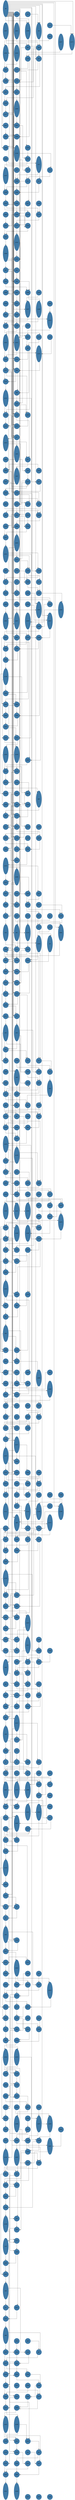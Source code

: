 //do not use DOT to generate pdf use NEATO or FDP
digraph{
layout="neato";
splines="ortho";
n9[shape="ellipse", style="filled", color="#004E8ABF", pos="0,449!", height="3", width="1"];
n9 -> n8;
n9 -> n481;
n9 -> n181;
n9 -> n110;
n9 -> n296;
n9 -> n255;
n9 -> n476;
n9 -> n118;
n9 -> n435;
n9 -> n535;
n9 -> n539;
n9 -> n61;
n9 -> n172;
n9 -> n69;
n9 -> n441;
n9 -> n320;
n9 -> n141;
n9 -> n164;
n9 -> n120;
n9 -> n362;
n9 -> n202;
n9 -> n488;
n9 -> n225;
n9 -> n247;
n9 -> n126;
n9 -> n189;
n9 -> n167;
n9 -> n223;
n9 -> n267;
n9 -> n547;
n9 -> n106;
n9 -> n403;
n553[shape="ellipse", style="filled", color="#004E8ABF", pos="2,448!", height="1", width="1"];
n553 -> n296;
n10[shape="ellipse", style="filled", color="#004E8ABF", pos="4,448!", height="1", width="1"];
n10 -> n8;
n297[shape="ellipse", style="filled", color="#004E8ABF", pos="0,445!", height="3", width="1"];
n297 -> n85;
n452[shape="ellipse", style="filled", color="#004E8ABF", pos="2,445!", height="3", width="1"];
n452 -> n84;
n296[shape="ellipse", style="filled", color="#004E8ABF", pos="4,445!", height="3", width="1"];
n296 -> n85;
n8[shape="ellipse", style="filled", color="#004E8ABF", pos="6,445!", height="3", width="1"];
n8 -> n84;
n173[shape="ellipse", style="filled", color="#004E8ABF", pos="8,446!", height="1", width="1"];
n173 -> n172;
n473[shape="ellipse", style="filled", color="#004E8ABF", pos="8,444!", height="1", width="1"];
n473 -> n202;
n237[shape="ellipse", style="filled", color="#004E8ABF", pos="10,443!", height="3", width="1"];
n237 -> n236;
n172[shape="ellipse", style="filled", color="#004E8ABF", pos="12,443!", height="3", width="1"];
n172 -> n236;
n202[shape="ellipse", style="filled", color="#004E8ABF", pos="0,441!", height="3", width="1"];
n202 -> n201;
n203[shape="ellipse", style="filled", color="#004E8ABF", pos="2,441!", height="3", width="1"];
n203 -> n201;
n85[shape="ellipse", style="filled", color="#004E8ABF", pos="4,442!", height="1", width="1"];
n85 -> n83;
n85 -> n282;
n84[shape="ellipse", style="filled", color="#004E8ABF", pos="6,442!", height="1", width="1"];
n84 -> n350;
n84 -> n83;
n84 -> n282;
n236[shape="ellipse", style="filled", color="#004E8ABF", pos="4,440!", height="1", width="1"];
n236 -> n200;
n236 -> n272;
n83[shape="ellipse", style="filled", color="#004E8ABF", pos="6,440!", height="1", width="1"];
n83 -> n351;
n83 -> n272;
n201[shape="ellipse", style="filled", color="#004E8ABF", pos="0,438!", height="1", width="1"];
n201 -> n199;
n201 -> n351;
n272[shape="ellipse", style="filled", color="#004E8ABF", pos="2,438!", height="1", width="1"];
n272 -> n199;
n272 -> n377;
n272 -> n339;
n199[shape="ellipse", style="filled", color="#004E8ABF", pos="0,436!", height="1", width="1"];
n199 -> n198;
n199 -> n517;
n282[shape="ellipse", style="filled", color="#004E8ABF", pos="2,436!", height="1", width="1"];
n282 -> n517;
n351[shape="ellipse", style="filled", color="#004E8ABF", pos="0,434!", height="1", width="1"];
n351 -> n350;
n517[shape="ellipse", style="filled", color="#004E8ABF", pos="2,434!", height="1", width="1"];
n517 -> n408;
n350[shape="ellipse", style="filled", color="#004E8ABF", pos="0,432!", height="1", width="1"];
n350 -> n451;
n350 -> n200;
n350 -> n377;
n408[shape="ellipse", style="filled", color="#004E8ABF", pos="2,431!", height="3", width="1"];
n408 -> n316;
n408 -> n437;
n377[shape="ellipse", style="filled", color="#004E8ABF", pos="0,430!", height="1", width="1"];
n377 -> n437;
n451[shape="ellipse", style="filled", color="#004E8ABF", pos="0,428!", height="1", width="1"];
n451 -> n450;
n437[shape="ellipse", style="filled", color="#004E8ABF", pos="2,428!", height="1", width="1"];
n437 -> n450;
n437 -> n293;
n450[shape="ellipse", style="filled", color="#004E8ABF", pos="0,426!", height="1", width="1"];
n450 -> n239;
n200[shape="ellipse", style="filled", color="#004E8ABF", pos="2,426!", height="1", width="1"];
n200 -> n198;
n198[shape="ellipse", style="filled", color="#004E8ABF", pos="0,424!", height="1", width="1"];
n198 -> n12;
n239[shape="ellipse", style="filled", color="#004E8ABF", pos="2,423!", height="3", width="1"];
n239 -> n74;
n239 -> n73;
n339[shape="ellipse", style="filled", color="#004E8ABF", pos="4,424!", height="1", width="1"];
n339 -> n293;
n240[shape="ellipse", style="filled", color="#004E8ABF", pos="0,422!", height="1", width="1"];
n240 -> n74;
n293[shape="ellipse", style="filled", color="#004E8ABF", pos="4,422!", height="1", width="1"];
n293 -> n187;
n12[shape="ellipse", style="filled", color="#004E8ABF", pos="6,421!", height="3", width="1"];
n12 -> n386;
n12 -> n11;
n187[shape="ellipse", style="filled", color="#004E8ABF", pos="0,419!", height="3", width="1"];
n187 -> n186;
n387[shape="ellipse", style="filled", color="#004E8ABF", pos="2,420!", height="1", width="1"];
n387 -> n386;
n74[shape="ellipse", style="filled", color="#004E8ABF", pos="4,420!", height="1", width="1"];
n74 -> n72;
n73[shape="ellipse", style="filled", color="#004E8ABF", pos="8,420!", height="1", width="1"];
n73 -> n72;
n386[shape="ellipse", style="filled", color="#004E8ABF", pos="2,418!", height="1", width="1"];
n386 -> n409;
n72[shape="ellipse", style="filled", color="#004E8ABF", pos="4,418!", height="1", width="1"];
n72 -> n186;
n72 -> n317;
n72 -> n283;
n11[shape="ellipse", style="filled", color="#004E8ABF", pos="6,418!", height="1", width="1"];
n11 -> n409;
n186[shape="ellipse", style="filled", color="#004E8ABF", pos="0,416!", height="1", width="1"];
n186 -> n335;
n409[shape="ellipse", style="filled", color="#004E8ABF", pos="2,416!", height="1", width="1"];
n409 -> n496;
n409 -> n335;
n409 -> n316;
n335[shape="ellipse", style="filled", color="#004E8ABF", pos="0,414!", height="1", width="1"];
n335 -> n178;
n335 -> n179;
n316[shape="ellipse", style="filled", color="#004E8ABF", pos="2,414!", height="1", width="1"];
n316 -> n185;
n317[shape="ellipse", style="filled", color="#004E8ABF", pos="4,414!", height="1", width="1"];
n317 -> n185;
n336[shape="ellipse", style="filled", color="#004E8ABF", pos="6,414!", height="1", width="1"];
n336 -> n179;
n493[shape="ellipse", style="filled", color="#004E8ABF", pos="0,412!", height="1", width="1"];
n493 -> n242;
n185[shape="ellipse", style="filled", color="#004E8ABF", pos="2,412!", height="1", width="1"];
n185 -> n242;
n185 -> n184;
n178[shape="ellipse", style="filled", color="#004E8ABF", pos="4,412!", height="1", width="1"];
n178 -> n177;
n179[shape="ellipse", style="filled", color="#004E8ABF", pos="6,412!", height="1", width="1"];
n179 -> n177;
n242[shape="ellipse", style="filled", color="#004E8ABF", pos="0,410!", height="1", width="1"];
n242 -> n241;
n177[shape="ellipse", style="filled", color="#004E8ABF", pos="2,410!", height="1", width="1"];
n177 -> n224;
n184[shape="ellipse", style="filled", color="#004E8ABF", pos="4,410!", height="1", width="1"];
n184 -> n241;
n241[shape="ellipse", style="filled", color="#004E8ABF", pos="0,408!", height="1", width="1"];
n241 -> n366;
n224[shape="ellipse", style="filled", color="#004E8ABF", pos="2,407!", height="3", width="1"];
n224 -> n222;
n224 -> n497;
n224 -> n283;
n366[shape="ellipse", style="filled", color="#004E8ABF", pos="0,405!", height="3", width="1"];
n366 -> n496;
n366 -> n41;
n366 -> n89;
n283[shape="ellipse", style="filled", color="#004E8ABF", pos="2,404!", height="1", width="1"];
n283 -> n41;
n41[shape="ellipse", style="filled", color="#004E8ABF", pos="0,402!", height="1", width="1"];
n41 -> n343;
n41 -> n40;
n42[shape="ellipse", style="filled", color="#004E8ABF", pos="2,402!", height="1", width="1"];
n42 -> n40;
n343[shape="ellipse", style="filled", color="#004E8ABF", pos="0,400!", height="1", width="1"];
n343 -> n398;
n40[shape="ellipse", style="filled", color="#004E8ABF", pos="2,400!", height="1", width="1"];
n40 -> n398;
n496[shape="ellipse", style="filled", color="#004E8ABF", pos="0,398!", height="1", width="1"];
n496 -> n471;
n497[shape="ellipse", style="filled", color="#004E8ABF", pos="2,398!", height="1", width="1"];
n497 -> n471;
n398[shape="ellipse", style="filled", color="#004E8ABF", pos="4,398!", height="1", width="1"];
n398 -> n168;
n558[shape="ellipse", style="filled", color="#004E8ABF", pos="6,398!", height="1", width="1"];
n558 -> n167;
n550[shape="ellipse", style="filled", color="#004E8ABF", pos="0,396!", height="1", width="1"];
n550 -> n301;
n471[shape="ellipse", style="filled", color="#004E8ABF", pos="2,396!", height="1", width="1"];
n471 -> n301;
n471 -> n300;
n167[shape="ellipse", style="filled", color="#004E8ABF", pos="4,395!", height="3", width="1"];
n167 -> n166;
n168[shape="ellipse", style="filled", color="#004E8ABF", pos="6,395!", height="3", width="1"];
n168 -> n166;
n465[shape="ellipse", style="filled", color="#004E8ABF", pos="8,396!", height="1", width="1"];
n465 -> n223;
n301[shape="ellipse", style="filled", color="#004E8ABF", pos="0,394!", height="1", width="1"];
n301 -> n299;
n300[shape="ellipse", style="filled", color="#004E8ABF", pos="2,394!", height="1", width="1"];
n300 -> n299;
n223[shape="ellipse", style="filled", color="#004E8ABF", pos="8,393!", height="3", width="1"];
n223 -> n222;
n166[shape="ellipse", style="filled", color="#004E8ABF", pos="0,392!", height="1", width="1"];
n166 -> n245;
n166 -> n234;
n299[shape="ellipse", style="filled", color="#004E8ABF", pos="2,392!", height="1", width="1"];
n299 -> n532;
n256[shape="ellipse", style="filled", color="#004E8ABF", pos="4,392!", height="1", width="1"];
n256 -> n255;
n532[shape="ellipse", style="filled", color="#004E8ABF", pos="0,389!", height="3", width="1"];
n532 -> n244;
n255[shape="ellipse", style="filled", color="#004E8ABF", pos="2,389!", height="3", width="1"];
n255 -> n244;
n222[shape="ellipse", style="filled", color="#004E8ABF", pos="4,390!", height="1", width="1"];
n222 -> n90;
n222 -> n345;
n234[shape="ellipse", style="filled", color="#004E8ABF", pos="6,390!", height="1", width="1"];
n234 -> n90;
n226[shape="ellipse", style="filled", color="#004E8ABF", pos="8,390!", height="1", width="1"];
n226 -> n225;
n90[shape="ellipse", style="filled", color="#004E8ABF", pos="4,388!", height="1", width="1"];
n90 -> n104;
n90 -> n245;
n90 -> n88;
n225[shape="ellipse", style="filled", color="#004E8ABF", pos="6,387!", height="3", width="1"];
n225 -> n89;
n244[shape="ellipse", style="filled", color="#004E8ABF", pos="0,386!", height="1", width="1"];
n244 -> n137;
n245[shape="ellipse", style="filled", color="#004E8ABF", pos="2,386!", height="1", width="1"];
n245 -> n137;
n137[shape="ellipse", style="filled", color="#004E8ABF", pos="0,384!", height="1", width="1"];
n137 -> n105;
n137 -> n216;
n137 -> n480;
n137 -> n77;
n89[shape="ellipse", style="filled", color="#004E8ABF", pos="2,384!", height="1", width="1"];
n89 -> n216;
n89 -> n88;
n216[shape="ellipse", style="filled", color="#004E8ABF", pos="0,382!", height="1", width="1"];
n216 -> n215;
n215[shape="ellipse", style="filled", color="#004E8ABF", pos="0,379!", height="3", width="1"];
n215 -> n104;
n215 -> n332;
n215 -> n527;
n88[shape="ellipse", style="filled", color="#004E8ABF", pos="2,380!", height="1", width="1"];
n88 -> n345;
n345[shape="ellipse", style="filled", color="#004E8ABF", pos="2,378!", height="1", width="1"];
n345 -> n105;
n345 -> n480;
n104[shape="ellipse", style="filled", color="#004E8ABF", pos="0,376!", height="1", width="1"];
n104 -> n103;
n104 -> n479;
n105[shape="ellipse", style="filled", color="#004E8ABF", pos="2,376!", height="1", width="1"];
n105 -> n27;
n105 -> n103;
n480[shape="ellipse", style="filled", color="#004E8ABF", pos="4,376!", height="1", width="1"];
n480 -> n479;
n103[shape="ellipse", style="filled", color="#004E8ABF", pos="0,374!", height="1", width="1"];
n103 -> n77;
n479[shape="ellipse", style="filled", color="#004E8ABF", pos="2,374!", height="1", width="1"];
n479 -> n410;
n410[shape="ellipse", style="filled", color="#004E8ABF", pos="0,371!", height="3", width="1"];
n410 -> n27;
n410 -> n432;
n77[shape="ellipse", style="filled", color="#004E8ABF", pos="2,372!", height="1", width="1"];
n77 -> n29;
n29[shape="ellipse", style="filled", color="#004E8ABF", pos="2,369!", height="3", width="1"];
n29 -> n484;
n29 -> n28;
n485[shape="ellipse", style="filled", color="#004E8ABF", pos="0,368!", height="1", width="1"];
n485 -> n484;
n27[shape="ellipse", style="filled", color="#004E8ABF", pos="4,368!", height="1", width="1"];
n27 -> n26;
n484[shape="ellipse", style="filled", color="#004E8ABF", pos="0,366!", height="1", width="1"];
n484 -> n514;
n26[shape="ellipse", style="filled", color="#004E8ABF", pos="2,365!", height="3", width="1"];
n26 -> n534;
n28[shape="ellipse", style="filled", color="#004E8ABF", pos="4,366!", height="1", width="1"];
n28 -> n514;
n333[shape="ellipse", style="filled", color="#004E8ABF", pos="6,366!", height="1", width="1"];
n333 -> n332;
n332[shape="ellipse", style="filled", color="#004E8ABF", pos="0,364!", height="1", width="1"];
n332 -> n250;
n514[shape="ellipse", style="filled", color="#004E8ABF", pos="4,364!", height="1", width="1"];
n514 -> n433;
n514 -> n534;
n514 -> n513;
n527[shape="ellipse", style="filled", color="#004E8ABF", pos="6,364!", height="1", width="1"];
n527 -> n250;
n534[shape="ellipse", style="filled", color="#004E8ABF", pos="0,362!", height="1", width="1"];
n534 -> n50;
n250[shape="ellipse", style="filled", color="#004E8ABF", pos="2,362!", height="1", width="1"];
n250 -> n432;
n250 -> n50;
n250 -> n249;
n361[shape="ellipse", style="filled", color="#004E8ABF", pos="0,360!", height="1", width="1"];
n361 -> n360;
n433[shape="ellipse", style="filled", color="#004E8ABF", pos="2,360!", height="1", width="1"];
n433 -> n431;
n432[shape="ellipse", style="filled", color="#004E8ABF", pos="4,360!", height="1", width="1"];
n432 -> n431;
n50[shape="ellipse", style="filled", color="#004E8ABF", pos="6,360!", height="1", width="1"];
n50 -> n49;
n50 -> n360;
n49[shape="ellipse", style="filled", color="#004E8ABF", pos="0,358!", height="1", width="1"];
n49 -> n368;
n431[shape="ellipse", style="filled", color="#004E8ABF", pos="2,358!", height="1", width="1"];
n431 -> n258;
n431 -> n259;
n559[shape="ellipse", style="filled", color="#004E8ABF", pos="4,358!", height="1", width="1"];
n559 -> n259;
n360[shape="ellipse", style="filled", color="#004E8ABF", pos="6,358!", height="1", width="1"];
n360 -> n368;
n258[shape="ellipse", style="filled", color="#004E8ABF", pos="0,356!", height="1", width="1"];
n258 -> n257;
n368[shape="ellipse", style="filled", color="#004E8ABF", pos="2,356!", height="1", width="1"];
n368 -> n405;
n259[shape="ellipse", style="filled", color="#004E8ABF", pos="4,356!", height="1", width="1"];
n259 -> n257;
n257[shape="ellipse", style="filled", color="#004E8ABF", pos="0,354!", height="1", width="1"];
n257 -> n251;
n405[shape="ellipse", style="filled", color="#004E8ABF", pos="2,353!", height="3", width="1"];
n405 -> n367;
n405 -> n513;
n405 -> n307;
n251[shape="ellipse", style="filled", color="#004E8ABF", pos="0,351!", height="3", width="1"];
n251 -> n399;
n251 -> n249;
n251 -> n308;
n513[shape="ellipse", style="filled", color="#004E8ABF", pos="2,350!", height="1", width="1"];
n513 -> n399;
n367[shape="ellipse", style="filled", color="#004E8ABF", pos="0,348!", height="1", width="1"];
n367 -> n14;
n400[shape="ellipse", style="filled", color="#004E8ABF", pos="2,348!", height="1", width="1"];
n400 -> n206;
n399[shape="ellipse", style="filled", color="#004E8ABF", pos="4,348!", height="1", width="1"];
n399 -> n206;
n399 -> n205;
n249[shape="ellipse", style="filled", color="#004E8ABF", pos="6,348!", height="1", width="1"];
n249 -> n14;
n14[shape="ellipse", style="filled", color="#004E8ABF", pos="0,346!", height="1", width="1"];
n14 -> n13;
n14 -> n210;
n15[shape="ellipse", style="filled", color="#004E8ABF", pos="2,346!", height="1", width="1"];
n15 -> n13;
n206[shape="ellipse", style="filled", color="#004E8ABF", pos="4,346!", height="1", width="1"];
n206 -> n204;
n205[shape="ellipse", style="filled", color="#004E8ABF", pos="6,346!", height="1", width="1"];
n205 -> n204;
n210[shape="ellipse", style="filled", color="#004E8ABF", pos="0,344!", height="1", width="1"];
n210 -> n209;
n13[shape="ellipse", style="filled", color="#004E8ABF", pos="2,344!", height="1", width="1"];
n13 -> n209;
n346[shape="ellipse", style="filled", color="#004E8ABF", pos="4,344!", height="1", width="1"];
n346 -> n181;
n204[shape="ellipse", style="filled", color="#004E8ABF", pos="6,344!", height="1", width="1"];
n204 -> n182;
n363[shape="ellipse", style="filled", color="#004E8ABF", pos="0,342!", height="1", width="1"];
n363 -> n362;
n248[shape="ellipse", style="filled", color="#004E8ABF", pos="2,342!", height="1", width="1"];
n248 -> n247;
n556[shape="ellipse", style="filled", color="#004E8ABF", pos="4,342!", height="1", width="1"];
n556 -> n547;
n181[shape="ellipse", style="filled", color="#004E8ABF", pos="6,341!", height="3", width="1"];
n181 -> n180;
n209[shape="ellipse", style="filled", color="#004E8ABF", pos="8,342!", height="1", width="1"];
n209 -> n426;
n182[shape="ellipse", style="filled", color="#004E8ABF", pos="10,341!", height="3", width="1"];
n182 -> n180;
n362[shape="ellipse", style="filled", color="#004E8ABF", pos="0,339!", height="3", width="1"];
n362 -> n270;
n247[shape="ellipse", style="filled", color="#004E8ABF", pos="2,339!", height="3", width="1"];
n247 -> n307;
n426[shape="ellipse", style="filled", color="#004E8ABF", pos="4,339!", height="3", width="1"];
n426 -> n270;
n547[shape="ellipse", style="filled", color="#004E8ABF", pos="8,339!", height="3", width="1"];
n547 -> n308;
n180[shape="ellipse", style="filled", color="#004E8ABF", pos="6,338!", height="1", width="1"];
n180 -> n525;
n180 -> n271;
n271[shape="ellipse", style="filled", color="#004E8ABF", pos="0,336!", height="1", width="1"];
n271 -> n495;
n271 -> n269;
n271 -> n365;
n307[shape="ellipse", style="filled", color="#004E8ABF", pos="2,336!", height="1", width="1"];
n307 -> n306;
n307 -> n381;
n270[shape="ellipse", style="filled", color="#004E8ABF", pos="4,336!", height="1", width="1"];
n270 -> n269;
n270 -> n365;
n270 -> n382;
n308[shape="ellipse", style="filled", color="#004E8ABF", pos="6,336!", height="1", width="1"];
n308 -> n495;
n308 -> n503;
n308 -> n306;
n269[shape="ellipse", style="filled", color="#004E8ABF", pos="0,334!", height="1", width="1"];
n269 -> n334;
n306[shape="ellipse", style="filled", color="#004E8ABF", pos="2,334!", height="1", width="1"];
n306 -> n274;
n306 -> n334;
n334[shape="ellipse", style="filled", color="#004E8ABF", pos="0,332!", height="1", width="1"];
n334 -> n159;
n159[shape="ellipse", style="filled", color="#004E8ABF", pos="0,329!", height="3", width="1"];
n159 -> n364;
n159 -> n158;
n159 -> n401;
n159 -> n382;
n382[shape="ellipse", style="filled", color="#004E8ABF", pos="0,326!", height="1", width="1"];
n382 -> n381;
n365[shape="ellipse", style="filled", color="#004E8ABF", pos="0,324!", height="1", width="1"];
n365 -> n364;
n365 -> n235;
n381[shape="ellipse", style="filled", color="#004E8ABF", pos="2,324!", height="1", width="1"];
n381 -> n235;
n381 -> n503;
n364[shape="ellipse", style="filled", color="#004E8ABF", pos="0,322!", height="1", width="1"];
n364 -> n502;
n503[shape="ellipse", style="filled", color="#004E8ABF", pos="2,322!", height="1", width="1"];
n503 -> n502;
n502[shape="ellipse", style="filled", color="#004E8ABF", pos="0,320!", height="1", width="1"];
n502 -> n525;
n235[shape="ellipse", style="filled", color="#004E8ABF", pos="0,318!", height="1", width="1"];
n235 -> n218;
n525[shape="ellipse", style="filled", color="#004E8ABF", pos="2,318!", height="1", width="1"];
n525 -> n295;
n295[shape="ellipse", style="filled", color="#004E8ABF", pos="0,315!", height="3", width="1"];
n295 -> n275;
n295 -> n356;
n295 -> n294;
n218[shape="ellipse", style="filled", color="#004E8ABF", pos="2,315!", height="3", width="1"];
n218 -> n274;
n218 -> n217;
n495[shape="ellipse", style="filled", color="#004E8ABF", pos="4,314!", height="1", width="1"];
n495 -> n275;
n275[shape="ellipse", style="filled", color="#004E8ABF", pos="0,312!", height="1", width="1"];
n275 -> n273;
n274[shape="ellipse", style="filled", color="#004E8ABF", pos="2,312!", height="1", width="1"];
n274 -> n273;
n273[shape="ellipse", style="filled", color="#004E8ABF", pos="0,310!", height="1", width="1"];
n273 -> n95;
n478[shape="ellipse", style="filled", color="#004E8ABF", pos="2,310!", height="1", width="1"];
n478 -> n401;
n158[shape="ellipse", style="filled", color="#004E8ABF", pos="0,308!", height="1", width="1"];
n158 -> n96;
n357[shape="ellipse", style="filled", color="#004E8ABF", pos="2,308!", height="1", width="1"];
n357 -> n356;
n401[shape="ellipse", style="filled", color="#004E8ABF", pos="4,308!", height="1", width="1"];
n401 -> n96;
n95[shape="ellipse", style="filled", color="#004E8ABF", pos="6,307!", height="3", width="1"];
n95 -> n94;
n356[shape="ellipse", style="filled", color="#004E8ABF", pos="0,306!", height="1", width="1"];
n356 -> n219;
n96[shape="ellipse", style="filled", color="#004E8ABF", pos="2,306!", height="1", width="1"];
n96 -> n231;
n96 -> n94;
n96 -> n518;
n294[shape="ellipse", style="filled", color="#004E8ABF", pos="4,306!", height="1", width="1"];
n294 -> n219;
n94[shape="ellipse", style="filled", color="#004E8ABF", pos="0,304!", height="1", width="1"];
n94 -> n427;
n219[shape="ellipse", style="filled", color="#004E8ABF", pos="2,304!", height="1", width="1"];
n219 -> n217;
n219 -> n427;
n219 -> n406;
n217[shape="ellipse", style="filled", color="#004E8ABF", pos="0,302!", height="1", width="1"];
n217 -> n149;
n427[shape="ellipse", style="filled", color="#004E8ABF", pos="2,302!", height="1", width="1"];
n427 -> n262;
n427 -> n261;
n518[shape="ellipse", style="filled", color="#004E8ABF", pos="4,302!", height="1", width="1"];
n518 -> n149;
n428[shape="ellipse", style="filled", color="#004E8ABF", pos="6,302!", height="1", width="1"];
n428 -> n262;
n262[shape="ellipse", style="filled", color="#004E8ABF", pos="0,300!", height="1", width="1"];
n262 -> n260;
n149[shape="ellipse", style="filled", color="#004E8ABF", pos="2,300!", height="1", width="1"];
n149 -> n148;
n149 -> n456;
n150[shape="ellipse", style="filled", color="#004E8ABF", pos="4,300!", height="1", width="1"];
n150 -> n148;
n261[shape="ellipse", style="filled", color="#004E8ABF", pos="6,300!", height="1", width="1"];
n261 -> n260;
n456[shape="ellipse", style="filled", color="#004E8ABF", pos="0,298!", height="1", width="1"];
n456 -> n455;
n148[shape="ellipse", style="filled", color="#004E8ABF", pos="2,298!", height="1", width="1"];
n148 -> n455;
n260[shape="ellipse", style="filled", color="#004E8ABF", pos="4,298!", height="1", width="1"];
n260 -> n232;
n232[shape="ellipse", style="filled", color="#004E8ABF", pos="0,295!", height="3", width="1"];
n232 -> n231;
n232 -> n192;
n232 -> n407;
n455[shape="ellipse", style="filled", color="#004E8ABF", pos="2,296!", height="1", width="1"];
n455 -> n338;
n338[shape="ellipse", style="filled", color="#004E8ABF", pos="2,293!", height="3", width="1"];
n338 -> n449;
n338 -> n337;
n338 -> n406;
n231[shape="ellipse", style="filled", color="#004E8ABF", pos="0,292!", height="1", width="1"];
n231 -> n337;
n337[shape="ellipse", style="filled", color="#004E8ABF", pos="0,290!", height="1", width="1"];
n337 -> n466;
n337 -> n467;
n524[shape="ellipse", style="filled", color="#004E8ABF", pos="2,290!", height="1", width="1"];
n524 -> n467;
n406[shape="ellipse", style="filled", color="#004E8ABF", pos="4,290!", height="1", width="1"];
n406 -> n280;
n407[shape="ellipse", style="filled", color="#004E8ABF", pos="6,290!", height="1", width="1"];
n407 -> n280;
n466[shape="ellipse", style="filled", color="#004E8ABF", pos="0,288!", height="1", width="1"];
n466 -> n25;
n467[shape="ellipse", style="filled", color="#004E8ABF", pos="2,288!", height="1", width="1"];
n467 -> n25;
n280[shape="ellipse", style="filled", color="#004E8ABF", pos="4,288!", height="1", width="1"];
n280 -> n207;
n280 -> n208;
n281[shape="ellipse", style="filled", color="#004E8ABF", pos="6,288!", height="1", width="1"];
n281 -> n208;
n25[shape="ellipse", style="filled", color="#004E8ABF", pos="0,286!", height="1", width="1"];
n25 -> n24;
n482[shape="ellipse", style="filled", color="#004E8ABF", pos="2,286!", height="1", width="1"];
n482 -> n481;
n119[shape="ellipse", style="filled", color="#004E8ABF", pos="4,286!", height="1", width="1"];
n119 -> n118;
n207[shape="ellipse", style="filled", color="#004E8ABF", pos="6,286!", height="1", width="1"];
n207 -> n7;
n62[shape="ellipse", style="filled", color="#004E8ABF", pos="8,286!", height="1", width="1"];
n62 -> n61;
n208[shape="ellipse", style="filled", color="#004E8ABF", pos="10,286!", height="1", width="1"];
n208 -> n7;
n24[shape="ellipse", style="filled", color="#004E8ABF", pos="0,283!", height="3", width="1"];
n24 -> n151;
n61[shape="ellipse", style="filled", color="#004E8ABF", pos="2,283!", height="3", width="1"];
n61 -> n151;
n118[shape="ellipse", style="filled", color="#004E8ABF", pos="4,283!", height="3", width="1"];
n118 -> n192;
n7[shape="ellipse", style="filled", color="#004E8ABF", pos="6,284!", height="1", width="1"];
n7 -> n6;
n512[shape="ellipse", style="filled", color="#004E8ABF", pos="8,284!", height="1", width="1"];
n512 -> n320;
n481[shape="ellipse", style="filled", color="#004E8ABF", pos="10,283!", height="3", width="1"];
n481 -> n449;
n320[shape="ellipse", style="filled", color="#004E8ABF", pos="6,281!", height="3", width="1"];
n320 -> n319;
n6[shape="ellipse", style="filled", color="#004E8ABF", pos="8,281!", height="3", width="1"];
n6 -> n319;
n449[shape="ellipse", style="filled", color="#004E8ABF", pos="0,280!", height="1", width="1"];
n449 -> n212;
n449 -> n22;
n449 -> n193;
n151[shape="ellipse", style="filled", color="#004E8ABF", pos="2,280!", height="1", width="1"];
n151 -> n531;
n151 -> n447;
n151 -> n193;
n192[shape="ellipse", style="filled", color="#004E8ABF", pos="4,280!", height="1", width="1"];
n192 -> n191;
n192 -> n447;
n192 -> n22;
n447[shape="ellipse", style="filled", color="#004E8ABF", pos="0,278!", height="1", width="1"];
n447 -> n510;
n447 -> n71;
n193[shape="ellipse", style="filled", color="#004E8ABF", pos="2,278!", height="1", width="1"];
n193 -> n510;
n193 -> n191;
n319[shape="ellipse", style="filled", color="#004E8ABF", pos="4,278!", height="1", width="1"];
n319 -> n212;
n319 -> n531;
n510[shape="ellipse", style="filled", color="#004E8ABF", pos="0,276!", height="1", width="1"];
n510 -> n213;
n531[shape="ellipse", style="filled", color="#004E8ABF", pos="2,276!", height="1", width="1"];
n531 -> n213;
n213[shape="ellipse", style="filled", color="#004E8ABF", pos="0,274!", height="1", width="1"];
n213 -> n211;
n213 -> n277;
n191[shape="ellipse", style="filled", color="#004E8ABF", pos="2,274!", height="1", width="1"];
n191 -> n277;
n277[shape="ellipse", style="filled", color="#004E8ABF", pos="0,272!", height="1", width="1"];
n277 -> n276;
n277 -> n39;
n212[shape="ellipse", style="filled", color="#004E8ABF", pos="2,272!", height="1", width="1"];
n212 -> n276;
n212 -> n211;
n212 -> n23;
n276[shape="ellipse", style="filled", color="#004E8ABF", pos="0,270!", height="1", width="1"];
n276 -> n71;
n211[shape="ellipse", style="filled", color="#004E8ABF", pos="0,268!", height="1", width="1"];
n211 -> n52;
n71[shape="ellipse", style="filled", color="#004E8ABF", pos="2,268!", height="1", width="1"];
n71 -> n53;
n52[shape="ellipse", style="filled", color="#004E8ABF", pos="0,265!", height="3", width="1"];
n52 -> n284;
n52 -> n285;
n52 -> n51;
n53[shape="ellipse", style="filled", color="#004E8ABF", pos="2,265!", height="3", width="1"];
n53 -> n303;
n53 -> n51;
n53 -> n304;
n51[shape="ellipse", style="filled", color="#004E8ABF", pos="0,262!", height="1", width="1"];
n51 -> n39;
n51 -> n23;
n39[shape="ellipse", style="filled", color="#004E8ABF", pos="0,260!", height="1", width="1"];
n39 -> n38;
n546[shape="ellipse", style="filled", color="#004E8ABF", pos="2,260!", height="1", width="1"];
n546 -> n304;
n23[shape="ellipse", style="filled", color="#004E8ABF", pos="4,260!", height="1", width="1"];
n23 -> n21;
n22[shape="ellipse", style="filled", color="#004E8ABF", pos="6,260!", height="1", width="1"];
n22 -> n21;
n298[shape="ellipse", style="filled", color="#004E8ABF", pos="0,258!", height="1", width="1"];
n298 -> n285;
n38[shape="ellipse", style="filled", color="#004E8ABF", pos="2,257!", height="3", width="1"];
n38 -> n292;
n303[shape="ellipse", style="filled", color="#004E8ABF", pos="4,258!", height="1", width="1"];
n303 -> n302;
n304[shape="ellipse", style="filled", color="#004E8ABF", pos="6,258!", height="1", width="1"];
n304 -> n302;
n21[shape="ellipse", style="filled", color="#004E8ABF", pos="8,258!", height="1", width="1"];
n21 -> n34;
n284[shape="ellipse", style="filled", color="#004E8ABF", pos="0,256!", height="1", width="1"];
n284 -> n35;
n285[shape="ellipse", style="filled", color="#004E8ABF", pos="4,256!", height="1", width="1"];
n285 -> n35;
n302[shape="ellipse", style="filled", color="#004E8ABF", pos="6,256!", height="1", width="1"];
n302 -> n175;
n302 -> n292;
n302 -> n528;
n34[shape="ellipse", style="filled", color="#004E8ABF", pos="8,255!", height="3", width="1"];
n34 -> n33;
n35[shape="ellipse", style="filled", color="#004E8ABF", pos="0,254!", height="1", width="1"];
n35 -> n458;
n35 -> n67;
n35 -> n33;
n292[shape="ellipse", style="filled", color="#004E8ABF", pos="2,254!", height="1", width="1"];
n292 -> n67;
n68[shape="ellipse", style="filled", color="#004E8ABF", pos="0,252!", height="1", width="1"];
n68 -> n66;
n67[shape="ellipse", style="filled", color="#004E8ABF", pos="2,252!", height="1", width="1"];
n67 -> n87;
n67 -> n66;
n33[shape="ellipse", style="filled", color="#004E8ABF", pos="4,252!", height="1", width="1"];
n33 -> n379;
n528[shape="ellipse", style="filled", color="#004E8ABF", pos="6,252!", height="1", width="1"];
n528 -> n379;
n379[shape="ellipse", style="filled", color="#004E8ABF", pos="0,250!", height="1", width="1"];
n379 -> n378;
n379 -> n448;
n87[shape="ellipse", style="filled", color="#004E8ABF", pos="2,250!", height="1", width="1"];
n87 -> n86;
n380[shape="ellipse", style="filled", color="#004E8ABF", pos="4,250!", height="1", width="1"];
n380 -> n378;
n66[shape="ellipse", style="filled", color="#004E8ABF", pos="6,250!", height="1", width="1"];
n66 -> n86;
n378[shape="ellipse", style="filled", color="#004E8ABF", pos="0,248!", height="1", width="1"];
n378 -> n523;
n448[shape="ellipse", style="filled", color="#004E8ABF", pos="2,248!", height="1", width="1"];
n448 -> n523;
n86[shape="ellipse", style="filled", color="#004E8ABF", pos="4,248!", height="1", width="1"];
n86 -> n416;
n416[shape="ellipse", style="filled", color="#004E8ABF", pos="0,245!", height="3", width="1"];
n416 -> n175;
n416 -> n552;
n416 -> n354;
n523[shape="ellipse", style="filled", color="#004E8ABF", pos="2,246!", height="1", width="1"];
n523 -> n176;
n176[shape="ellipse", style="filled", color="#004E8ABF", pos="2,243!", height="3", width="1"];
n176 -> n174;
n176 -> n458;
n176 -> n195;
n175[shape="ellipse", style="filled", color="#004E8ABF", pos="0,242!", height="1", width="1"];
n175 -> n174;
n174[shape="ellipse", style="filled", color="#004E8ABF", pos="0,240!", height="1", width="1"];
n174 -> n228;
n174 -> n229;
n557[shape="ellipse", style="filled", color="#004E8ABF", pos="2,240!", height="1", width="1"];
n557 -> n229;
n552[shape="ellipse", style="filled", color="#004E8ABF", pos="0,238!", height="1", width="1"];
n552 -> n500;
n228[shape="ellipse", style="filled", color="#004E8ABF", pos="2,238!", height="1", width="1"];
n228 -> n227;
n229[shape="ellipse", style="filled", color="#004E8ABF", pos="4,238!", height="1", width="1"];
n229 -> n227;
n458[shape="ellipse", style="filled", color="#004E8ABF", pos="6,238!", height="1", width="1"];
n458 -> n500;
n142[shape="ellipse", style="filled", color="#004E8ABF", pos="0,236!", height="1", width="1"];
n142 -> n141;
n500[shape="ellipse", style="filled", color="#004E8ABF", pos="2,236!", height="1", width="1"];
n500 -> n413;
n500 -> n414;
n555[shape="ellipse", style="filled", color="#004E8ABF", pos="4,236!", height="1", width="1"];
n555 -> n414;
n233[shape="ellipse", style="filled", color="#004E8ABF", pos="6,236!", height="1", width="1"];
n233 -> n164;
n227[shape="ellipse", style="filled", color="#004E8ABF", pos="8,236!", height="1", width="1"];
n227 -> n165;
n165[shape="ellipse", style="filled", color="#004E8ABF", pos="0,233!", height="3", width="1"];
n165 -> n163;
n141[shape="ellipse", style="filled", color="#004E8ABF", pos="2,233!", height="3", width="1"];
n141 -> n195;
n164[shape="ellipse", style="filled", color="#004E8ABF", pos="4,233!", height="3", width="1"];
n164 -> n163;
n477[shape="ellipse", style="filled", color="#004E8ABF", pos="6,234!", height="1", width="1"];
n477 -> n476;
n413[shape="ellipse", style="filled", color="#004E8ABF", pos="8,234!", height="1", width="1"];
n413 -> n412;
n414[shape="ellipse", style="filled", color="#004E8ABF", pos="10,234!", height="1", width="1"];
n414 -> n412;
n265[shape="ellipse", style="filled", color="#004E8ABF", pos="6,232!", height="1", width="1"];
n265 -> n189;
n412[shape="ellipse", style="filled", color="#004E8ABF", pos="8,232!", height="1", width="1"];
n412 -> n190;
n476[shape="ellipse", style="filled", color="#004E8ABF", pos="10,231!", height="3", width="1"];
n476 -> n354;
n163[shape="ellipse", style="filled", color="#004E8ABF", pos="0,230!", height="1", width="1"];
n163 -> n196;
n163 -> n499;
n163 -> n92;
n189[shape="ellipse", style="filled", color="#004E8ABF", pos="2,229!", height="3", width="1"];
n189 -> n188;
n190[shape="ellipse", style="filled", color="#004E8ABF", pos="4,229!", height="3", width="1"];
n190 -> n188;
n195[shape="ellipse", style="filled", color="#004E8ABF", pos="6,230!", height="1", width="1"];
n195 -> n196;
n195 -> n194;
n196[shape="ellipse", style="filled", color="#004E8ABF", pos="0,228!", height="1", width="1"];
n196 -> n474;
n196 -> n376;
n196 -> n421;
n196 -> n194;
n354[shape="ellipse", style="filled", color="#004E8ABF", pos="6,228!", height="1", width="1"];
n354 -> n353;
n354 -> n529;
n188[shape="ellipse", style="filled", color="#004E8ABF", pos="0,226!", height="1", width="1"];
n188 -> n355;
n194[shape="ellipse", style="filled", color="#004E8ABF", pos="2,226!", height="1", width="1"];
n194 -> n355;
n529[shape="ellipse", style="filled", color="#004E8ABF", pos="4,226!", height="1", width="1"];
n529 -> n376;
n529 -> n421;
n355[shape="ellipse", style="filled", color="#004E8ABF", pos="0,224!", height="1", width="1"];
n355 -> n353;
n355 -> n499;
n355 -> n420;
n421[shape="ellipse", style="filled", color="#004E8ABF", pos="2,224!", height="1", width="1"];
n421 -> n420;
n420[shape="ellipse", style="filled", color="#004E8ABF", pos="0,222!", height="1", width="1"];
n420 -> n322;
n322[shape="ellipse", style="filled", color="#004E8ABF", pos="0,219!", height="3", width="1"];
n322 -> n321;
n322 -> n92;
n322 -> n443;
n353[shape="ellipse", style="filled", color="#004E8ABF", pos="2,218!", height="1", width="1"];
n353 -> n474;
n353 -> n93;
n376[shape="ellipse", style="filled", color="#004E8ABF", pos="4,218!", height="1", width="1"];
n376 -> n93;
n376 -> n526;
n92[shape="ellipse", style="filled", color="#004E8ABF", pos="0,216!", height="1", width="1"];
n92 -> n91;
n93[shape="ellipse", style="filled", color="#004E8ABF", pos="2,216!", height="1", width="1"];
n93 -> n91;
n91[shape="ellipse", style="filled", color="#004E8ABF", pos="0,214!", height="1", width="1"];
n91 -> n64;
n64[shape="ellipse", style="filled", color="#004E8ABF", pos="0,211!", height="3", width="1"];
n64 -> n132;
n64 -> n526;
n64 -> n63;
n499[shape="ellipse", style="filled", color="#004E8ABF", pos="0,208!", height="1", width="1"];
n499 -> n370;
n526[shape="ellipse", style="filled", color="#004E8ABF", pos="2,208!", height="1", width="1"];
n526 -> n370;
n323[shape="ellipse", style="filled", color="#004E8ABF", pos="0,206!", height="1", width="1"];
n323 -> n321;
n370[shape="ellipse", style="filled", color="#004E8ABF", pos="2,206!", height="1", width="1"];
n370 -> n369;
n474[shape="ellipse", style="filled", color="#004E8ABF", pos="0,204!", height="1", width="1"];
n474 -> n348;
n321[shape="ellipse", style="filled", color="#004E8ABF", pos="2,204!", height="1", width="1"];
n321 -> n394;
n443[shape="ellipse", style="filled", color="#004E8ABF", pos="4,204!", height="1", width="1"];
n443 -> n394;
n369[shape="ellipse", style="filled", color="#004E8ABF", pos="6,203!", height="3", width="1"];
n369 -> n551;
n65[shape="ellipse", style="filled", color="#004E8ABF", pos="8,204!", height="1", width="1"];
n65 -> n63;
n132[shape="ellipse", style="filled", color="#004E8ABF", pos="0,202!", height="1", width="1"];
n132 -> n131;
n394[shape="ellipse", style="filled", color="#004E8ABF", pos="2,202!", height="1", width="1"];
n394 -> n551;
n394 -> n102;
n394 -> n393;
n63[shape="ellipse", style="filled", color="#004E8ABF", pos="4,202!", height="1", width="1"];
n63 -> n131;
n348[shape="ellipse", style="filled", color="#004E8ABF", pos="8,201!", height="3", width="1"];
n348 -> n101;
n551[shape="ellipse", style="filled", color="#004E8ABF", pos="0,200!", height="1", width="1"];
n551 -> n291;
n131[shape="ellipse", style="filled", color="#004E8ABF", pos="2,200!", height="1", width="1"];
n131 -> n101;
n131 -> n520;
n131 -> n291;
n101[shape="ellipse", style="filled", color="#004E8ABF", pos="0,198!", height="1", width="1"];
n101 -> n100;
n102[shape="ellipse", style="filled", color="#004E8ABF", pos="2,198!", height="1", width="1"];
n102 -> n100;
n392[shape="ellipse", style="filled", color="#004E8ABF", pos="4,198!", height="1", width="1"];
n392 -> n391;
n291[shape="ellipse", style="filled", color="#004E8ABF", pos="6,198!", height="1", width="1"];
n291 -> n290;
n291 -> n391;
n100[shape="ellipse", style="filled", color="#004E8ABF", pos="0,196!", height="1", width="1"];
n100 -> n139;
n100 -> n140;
n312[shape="ellipse", style="filled", color="#004E8ABF", pos="2,196!", height="1", width="1"];
n312 -> n140;
n290[shape="ellipse", style="filled", color="#004E8ABF", pos="4,196!", height="1", width="1"];
n290 -> n498;
n391[shape="ellipse", style="filled", color="#004E8ABF", pos="6,196!", height="1", width="1"];
n391 -> n498;
n498[shape="ellipse", style="filled", color="#004E8ABF", pos="0,194!", height="1", width="1"];
n498 -> n127;
n139[shape="ellipse", style="filled", color="#004E8ABF", pos="2,194!", height="1", width="1"];
n139 -> n138;
n140[shape="ellipse", style="filled", color="#004E8ABF", pos="4,194!", height="1", width="1"];
n140 -> n138;
n138[shape="ellipse", style="filled", color="#004E8ABF", pos="0,192!", height="1", width="1"];
n138 -> n107;
n127[shape="ellipse", style="filled", color="#004E8ABF", pos="2,191!", height="3", width="1"];
n127 -> n125;
n127 -> n344;
n127 -> n393;
n107[shape="ellipse", style="filled", color="#004E8ABF", pos="0,189!", height="3", width="1"];
n107 -> n374;
n107 -> n520;
n107 -> n78;
n393[shape="ellipse", style="filled", color="#004E8ABF", pos="2,188!", height="1", width="1"];
n393 -> n374;
n374[shape="ellipse", style="filled", color="#004E8ABF", pos="0,186!", height="1", width="1"];
n374 -> n373;
n374 -> n389;
n520[shape="ellipse", style="filled", color="#004E8ABF", pos="2,186!", height="1", width="1"];
n520 -> n475;
n344[shape="ellipse", style="filled", color="#004E8ABF", pos="4,186!", height="1", width="1"];
n344 -> n475;
n390[shape="ellipse", style="filled", color="#004E8ABF", pos="6,186!", height="1", width="1"];
n390 -> n389;
n373[shape="ellipse", style="filled", color="#004E8ABF", pos="0,184!", height="1", width="1"];
n373 -> n442;
n483[shape="ellipse", style="filled", color="#004E8ABF", pos="2,184!", height="1", width="1"];
n483 -> n157;
n389[shape="ellipse", style="filled", color="#004E8ABF", pos="4,184!", height="1", width="1"];
n389 -> n442;
n475[shape="ellipse", style="filled", color="#004E8ABF", pos="6,184!", height="1", width="1"];
n475 -> n156;
n475 -> n157;
n442[shape="ellipse", style="filled", color="#004E8ABF", pos="0,182!", height="1", width="1"];
n442 -> n121;
n156[shape="ellipse", style="filled", color="#004E8ABF", pos="2,182!", height="1", width="1"];
n156 -> n155;
n157[shape="ellipse", style="filled", color="#004E8ABF", pos="4,182!", height="1", width="1"];
n157 -> n155;
n289[shape="ellipse", style="filled", color="#004E8ABF", pos="6,182!", height="1", width="1"];
n289 -> n120;
n388[shape="ellipse", style="filled", color="#004E8ABF", pos="8,182!", height="1", width="1"];
n388 -> n106;
n538[shape="ellipse", style="filled", color="#004E8ABF", pos="10,182!", height="1", width="1"];
n538 -> n126;
n121[shape="ellipse", style="filled", color="#004E8ABF", pos="0,179!", height="3", width="1"];
n121 -> n76;
n155[shape="ellipse", style="filled", color="#004E8ABF", pos="2,180!", height="1", width="1"];
n155 -> n170;
n120[shape="ellipse", style="filled", color="#004E8ABF", pos="4,179!", height="3", width="1"];
n120 -> n76;
n126[shape="ellipse", style="filled", color="#004E8ABF", pos="6,179!", height="3", width="1"];
n126 -> n125;
n70[shape="ellipse", style="filled", color="#004E8ABF", pos="8,180!", height="1", width="1"];
n70 -> n69;
n106[shape="ellipse", style="filled", color="#004E8ABF", pos="10,179!", height="3", width="1"];
n106 -> n78;
n69[shape="ellipse", style="filled", color="#004E8ABF", pos="2,177!", height="3", width="1"];
n69 -> n169;
n170[shape="ellipse", style="filled", color="#004E8ABF", pos="8,177!", height="3", width="1"];
n170 -> n169;
n125[shape="ellipse", style="filled", color="#004E8ABF", pos="0,176!", height="1", width="1"];
n125 -> n554;
n125 -> n17;
n76[shape="ellipse", style="filled", color="#004E8ABF", pos="4,176!", height="1", width="1"];
n76 -> n18;
n76 -> n17;
n76 -> n75;
n78[shape="ellipse", style="filled", color="#004E8ABF", pos="6,176!", height="1", width="1"];
n78 -> n18;
n78 -> n329;
n18[shape="ellipse", style="filled", color="#004E8ABF", pos="0,174!", height="1", width="1"];
n18 -> n385;
n18 -> n16;
n169[shape="ellipse", style="filled", color="#004E8ABF", pos="2,174!", height="1", width="1"];
n169 -> n246;
n17[shape="ellipse", style="filled", color="#004E8ABF", pos="4,174!", height="1", width="1"];
n17 -> n16;
n17 -> n384;
n17 -> n457;
n75[shape="ellipse", style="filled", color="#004E8ABF", pos="6,174!", height="1", width="1"];
n75 -> n246;
n75 -> n402;
n16[shape="ellipse", style="filled", color="#004E8ABF", pos="0,172!", height="1", width="1"];
n16 -> n530;
n246[shape="ellipse", style="filled", color="#004E8ABF", pos="2,172!", height="1", width="1"];
n246 -> n530;
n530[shape="ellipse", style="filled", color="#004E8ABF", pos="0,170!", height="1", width="1"];
n530 -> n279;
n279[shape="ellipse", style="filled", color="#004E8ABF", pos="0,167!", height="3", width="1"];
n279 -> n278;
n279 -> n438;
n279 -> n457;
n279 -> n402;
n279 -> n329;
n457[shape="ellipse", style="filled", color="#004E8ABF", pos="0,164!", height="1", width="1"];
n457 -> n515;
n329[shape="ellipse", style="filled", color="#004E8ABF", pos="2,164!", height="1", width="1"];
n329 -> n384;
n329 -> n554;
n329 -> n515;
n515[shape="ellipse", style="filled", color="#004E8ABF", pos="0,162!", height="1", width="1"];
n515 -> n423;
n402[shape="ellipse", style="filled", color="#004E8ABF", pos="2,162!", height="1", width="1"];
n402 -> n385;
n385[shape="ellipse", style="filled", color="#004E8ABF", pos="0,160!", height="1", width="1"];
n385 -> n383;
n385 -> n422;
n384[shape="ellipse", style="filled", color="#004E8ABF", pos="2,160!", height="1", width="1"];
n384 -> n383;
n423[shape="ellipse", style="filled", color="#004E8ABF", pos="4,159!", height="3", width="1"];
n423 -> n422;
n423 -> n548;
n383[shape="ellipse", style="filled", color="#004E8ABF", pos="0,158!", height="1", width="1"];
n383 -> n411;
n554[shape="ellipse", style="filled", color="#004E8ABF", pos="0,156!", height="1", width="1"];
n554 -> n60;
n422[shape="ellipse", style="filled", color="#004E8ABF", pos="2,156!", height="1", width="1"];
n422 -> n60;
n411[shape="ellipse", style="filled", color="#004E8ABF", pos="4,155!", height="3", width="1"];
n411 -> n464;
n411 -> n505;
n439[shape="ellipse", style="filled", color="#004E8ABF", pos="6,156!", height="1", width="1"];
n439 -> n438;
n278[shape="ellipse", style="filled", color="#004E8ABF", pos="0,154!", height="1", width="1"];
n278 -> n314;
n60[shape="ellipse", style="filled", color="#004E8ABF", pos="2,154!", height="1", width="1"];
n60 -> n59;
n438[shape="ellipse", style="filled", color="#004E8ABF", pos="6,154!", height="1", width="1"];
n438 -> n314;
n506[shape="ellipse", style="filled", color="#004E8ABF", pos="8,154!", height="1", width="1"];
n506 -> n505;
n59[shape="ellipse", style="filled", color="#004E8ABF", pos="0,151!", height="3", width="1"];
n59 -> n310;
n464[shape="ellipse", style="filled", color="#004E8ABF", pos="2,152!", height="1", width="1"];
n464 -> n460;
n314[shape="ellipse", style="filled", color="#004E8ABF", pos="4,152!", height="1", width="1"];
n314 -> n313;
n314 -> n311;
n314 -> n548;
n505[shape="ellipse", style="filled", color="#004E8ABF", pos="6,152!", height="1", width="1"];
n505 -> n460;
n460[shape="ellipse", style="filled", color="#004E8ABF", pos="2,150!", height="1", width="1"];
n460 -> n310;
n460 -> n80;
n460 -> n459;
n548[shape="ellipse", style="filled", color="#004E8ABF", pos="4,150!", height="1", width="1"];
n548 -> n80;
n81[shape="ellipse", style="filled", color="#004E8ABF", pos="0,148!", height="1", width="1"];
n81 -> n79;
n310[shape="ellipse", style="filled", color="#004E8ABF", pos="2,148!", height="1", width="1"];
n310 -> n309;
n80[shape="ellipse", style="filled", color="#004E8ABF", pos="4,148!", height="1", width="1"];
n80 -> n79;
n80 -> n397;
n311[shape="ellipse", style="filled", color="#004E8ABF", pos="6,148!", height="1", width="1"];
n311 -> n309;
n397[shape="ellipse", style="filled", color="#004E8ABF", pos="0,146!", height="1", width="1"];
n397 -> n396;
n79[shape="ellipse", style="filled", color="#004E8ABF", pos="2,146!", height="1", width="1"];
n79 -> n396;
n522[shape="ellipse", style="filled", color="#004E8ABF", pos="4,146!", height="1", width="1"];
n522 -> n454;
n309[shape="ellipse", style="filled", color="#004E8ABF", pos="6,146!", height="1", width="1"];
n309 -> n453;
n309 -> n454;
n396[shape="ellipse", style="filled", color="#004E8ABF", pos="0,144!", height="1", width="1"];
n396 -> n315;
n453[shape="ellipse", style="filled", color="#004E8ABF", pos="2,144!", height="1", width="1"];
n453 -> n37;
n454[shape="ellipse", style="filled", color="#004E8ABF", pos="4,144!", height="1", width="1"];
n454 -> n37;
n37[shape="ellipse", style="filled", color="#004E8ABF", pos="0,142!", height="1", width="1"];
n37 -> n36;
n315[shape="ellipse", style="filled", color="#004E8ABF", pos="2,141!", height="3", width="1"];
n315 -> n313;
n315 -> n134;
n315 -> n516;
n36[shape="ellipse", style="filled", color="#004E8ABF", pos="0,139!", height="3", width="1"];
n36 -> n494;
n36 -> n340;
n36 -> n459;
n313[shape="ellipse", style="filled", color="#004E8ABF", pos="2,138!", height="1", width="1"];
n313 -> n494;
n494[shape="ellipse", style="filled", color="#004E8ABF", pos="0,136!", height="1", width="1"];
n494 -> n1;
n494 -> n2;
n501[shape="ellipse", style="filled", color="#004E8ABF", pos="2,136!", height="1", width="1"];
n501 -> n2;
n1[shape="ellipse", style="filled", color="#004E8ABF", pos="0,134!", height="1", width="1"];
n1 -> n0;
n2[shape="ellipse", style="filled", color="#004E8ABF", pos="2,134!", height="1", width="1"];
n2 -> n0;
n459[shape="ellipse", style="filled", color="#004E8ABF", pos="4,134!", height="1", width="1"];
n459 -> n220;
n516[shape="ellipse", style="filled", color="#004E8ABF", pos="6,134!", height="1", width="1"];
n516 -> n220;
n220[shape="ellipse", style="filled", color="#004E8ABF", pos="0,132!", height="1", width="1"];
n220 -> n114;
n220 -> n113;
n221[shape="ellipse", style="filled", color="#004E8ABF", pos="2,132!", height="1", width="1"];
n221 -> n114;
n0[shape="ellipse", style="filled", color="#004E8ABF", pos="4,132!", height="1", width="1"];
n0 -> n133;
n489[shape="ellipse", style="filled", color="#004E8ABF", pos="6,132!", height="1", width="1"];
n489 -> n488;
n504[shape="ellipse", style="filled", color="#004E8ABF", pos="8,132!", height="1", width="1"];
n504 -> n441;
n441[shape="ellipse", style="filled", color="#004E8ABF", pos="0,129!", height="3", width="1"];
n441 -> n440;
n133[shape="ellipse", style="filled", color="#004E8ABF", pos="2,129!", height="3", width="1"];
n133 -> n440;
n488[shape="ellipse", style="filled", color="#004E8ABF", pos="4,129!", height="3", width="1"];
n488 -> n340;
n114[shape="ellipse", style="filled", color="#004E8ABF", pos="6,130!", height="1", width="1"];
n114 -> n112;
n113[shape="ellipse", style="filled", color="#004E8ABF", pos="8,130!", height="1", width="1"];
n113 -> n112;
n112[shape="ellipse", style="filled", color="#004E8ABF", pos="6,128!", height="1", width="1"];
n112 -> n541;
n536[shape="ellipse", style="filled", color="#004E8ABF", pos="8,128!", height="1", width="1"];
n536 -> n535;
n440[shape="ellipse", style="filled", color="#004E8ABF", pos="0,126!", height="1", width="1"];
n440 -> n135;
n440 -> n417;
n340[shape="ellipse", style="filled", color="#004E8ABF", pos="2,126!", height="1", width="1"];
n340 -> n214;
n340 -> n135;
n541[shape="ellipse", style="filled", color="#004E8ABF", pos="4,125!", height="3", width="1"];
n541 -> n116;
n535[shape="ellipse", style="filled", color="#004E8ABF", pos="6,125!", height="3", width="1"];
n535 -> n116;
n436[shape="ellipse", style="filled", color="#004E8ABF", pos="8,126!", height="1", width="1"];
n436 -> n435;
n135[shape="ellipse", style="filled", color="#004E8ABF", pos="0,124!", height="1", width="1"];
n135 -> n243;
n135 -> n4;
n135 -> n117;
n435[shape="ellipse", style="filled", color="#004E8ABF", pos="2,123!", height="3", width="1"];
n435 -> n134;
n417[shape="ellipse", style="filled", color="#004E8ABF", pos="8,124!", height="1", width="1"];
n417 -> n117;
n116[shape="ellipse", style="filled", color="#004E8ABF", pos="0,122!", height="1", width="1"];
n116 -> n115;
n117[shape="ellipse", style="filled", color="#004E8ABF", pos="4,122!", height="1", width="1"];
n117 -> n115;
n115[shape="ellipse", style="filled", color="#004E8ABF", pos="0,120!", height="1", width="1"];
n115 -> n136;
n115 -> n5;
n115 -> n328;
n115 -> n171;
n134[shape="ellipse", style="filled", color="#004E8ABF", pos="2,120!", height="1", width="1"];
n134 -> n136;
n134 -> n4;
n136[shape="ellipse", style="filled", color="#004E8ABF", pos="0,118!", height="1", width="1"];
n136 -> n123;
n123[shape="ellipse", style="filled", color="#004E8ABF", pos="0,115!", height="3", width="1"];
n123 -> n122;
n123 -> n243;
n243[shape="ellipse", style="filled", color="#004E8ABF", pos="0,112!", height="1", width="1"];
n243 -> n214;
n214[shape="ellipse", style="filled", color="#004E8ABF", pos="0,110!", height="1", width="1"];
n214 -> n5;
n214 -> n328;
n4[shape="ellipse", style="filled", color="#004E8ABF", pos="0,108!", height="1", width="1"];
n4 -> n375;
n4 -> n3;
n5[shape="ellipse", style="filled", color="#004E8ABF", pos="2,108!", height="1", width="1"];
n5 -> n3;
n3[shape="ellipse", style="filled", color="#004E8ABF", pos="0,106!", height="1", width="1"];
n3 -> n44;
n44[shape="ellipse", style="filled", color="#004E8ABF", pos="0,103!", height="3", width="1"];
n44 -> n144;
n44 -> n327;
n44 -> n43;
n328[shape="ellipse", style="filled", color="#004E8ABF", pos="2,102!", height="1", width="1"];
n328 -> n375;
n328 -> n327;
n327[shape="ellipse", style="filled", color="#004E8ABF", pos="0,100!", height="1", width="1"];
n327 -> n545;
n375[shape="ellipse", style="filled", color="#004E8ABF", pos="0,98!", height="1", width="1"];
n375 -> n419;
n545[shape="ellipse", style="filled", color="#004E8ABF", pos="2,97!", height="3", width="1"];
n545 -> n543;
n545 -> n542;
n171[shape="ellipse", style="filled", color="#004E8ABF", pos="4,98!", height="1", width="1"];
n171 -> n419;
n419[shape="ellipse", style="filled", color="#004E8ABF", pos="0,96!", height="1", width="1"];
n419 -> n418;
n549[shape="ellipse", style="filled", color="#004E8ABF", pos="4,96!", height="1", width="1"];
n549 -> n543;
n45[shape="ellipse", style="filled", color="#004E8ABF", pos="6,96!", height="1", width="1"];
n45 -> n43;
n144[shape="ellipse", style="filled", color="#004E8ABF", pos="0,94!", height="1", width="1"];
n144 -> n143;
n543[shape="ellipse", style="filled", color="#004E8ABF", pos="2,94!", height="1", width="1"];
n543 -> n124;
n542[shape="ellipse", style="filled", color="#004E8ABF", pos="4,94!", height="1", width="1"];
n542 -> n124;
n43[shape="ellipse", style="filled", color="#004E8ABF", pos="6,94!", height="1", width="1"];
n43 -> n143;
n418[shape="ellipse", style="filled", color="#004E8ABF", pos="8,93!", height="3", width="1"];
n418 -> n371;
n143[shape="ellipse", style="filled", color="#004E8ABF", pos="0,92!", height="1", width="1"];
n143 -> n462;
n143 -> n129;
n143 -> n371;
n124[shape="ellipse", style="filled", color="#004E8ABF", pos="2,92!", height="1", width="1"];
n124 -> n253;
n124 -> n122;
n124 -> n372;
n122[shape="ellipse", style="filled", color="#004E8ABF", pos="0,90!", height="1", width="1"];
n122 -> n462;
n372[shape="ellipse", style="filled", color="#004E8ABF", pos="2,90!", height="1", width="1"];
n372 -> n330;
n371[shape="ellipse", style="filled", color="#004E8ABF", pos="4,90!", height="1", width="1"];
n371 -> n330;
n462[shape="ellipse", style="filled", color="#004E8ABF", pos="0,88!", height="1", width="1"];
n462 -> n47;
n462 -> n48;
n330[shape="ellipse", style="filled", color="#004E8ABF", pos="2,88!", height="1", width="1"];
n330 -> n325;
n330 -> n326;
n463[shape="ellipse", style="filled", color="#004E8ABF", pos="4,88!", height="1", width="1"];
n463 -> n48;
n331[shape="ellipse", style="filled", color="#004E8ABF", pos="6,88!", height="1", width="1"];
n331 -> n326;
n47[shape="ellipse", style="filled", color="#004E8ABF", pos="0,86!", height="1", width="1"];
n47 -> n46;
n48[shape="ellipse", style="filled", color="#004E8ABF", pos="2,86!", height="1", width="1"];
n48 -> n46;
n325[shape="ellipse", style="filled", color="#004E8ABF", pos="4,86!", height="1", width="1"];
n325 -> n324;
n326[shape="ellipse", style="filled", color="#004E8ABF", pos="6,86!", height="1", width="1"];
n326 -> n324;
n46[shape="ellipse", style="filled", color="#004E8ABF", pos="0,84!", height="1", width="1"];
n46 -> n318;
n324[shape="ellipse", style="filled", color="#004E8ABF", pos="2,84!", height="1", width="1"];
n324 -> n254;
n254[shape="ellipse", style="filled", color="#004E8ABF", pos="0,81!", height="3", width="1"];
n254 -> n252;
n254 -> n129;
n254 -> n358;
n318[shape="ellipse", style="filled", color="#004E8ABF", pos="2,81!", height="3", width="1"];
n318 -> n253;
n318 -> n130;
n318 -> n349;
n130[shape="ellipse", style="filled", color="#004E8ABF", pos="0,78!", height="1", width="1"];
n130 -> n128;
n129[shape="ellipse", style="filled", color="#004E8ABF", pos="2,78!", height="1", width="1"];
n129 -> n128;
n430[shape="ellipse", style="filled", color="#004E8ABF", pos="0,76!", height="1", width="1"];
n430 -> n429;
n128[shape="ellipse", style="filled", color="#004E8ABF", pos="2,76!", height="1", width="1"];
n128 -> n508;
n128 -> n429;
n508[shape="ellipse", style="filled", color="#004E8ABF", pos="0,74!", height="1", width="1"];
n508 -> n507;
n429[shape="ellipse", style="filled", color="#004E8ABF", pos="2,74!", height="1", width="1"];
n429 -> n507;
n253[shape="ellipse", style="filled", color="#004E8ABF", pos="0,72!", height="1", width="1"];
n253 -> n252;
n540[shape="ellipse", style="filled", color="#004E8ABF", pos="2,72!", height="1", width="1"];
n540 -> n539;
n507[shape="ellipse", style="filled", color="#004E8ABF", pos="4,72!", height="1", width="1"];
n507 -> n268;
n519[shape="ellipse", style="filled", color="#004E8ABF", pos="6,72!", height="1", width="1"];
n519 -> n267;
n252[shape="ellipse", style="filled", color="#004E8ABF", pos="0,70!", height="1", width="1"];
n252 -> n434;
n252 -> n487;
n268[shape="ellipse", style="filled", color="#004E8ABF", pos="2,69!", height="3", width="1"];
n268 -> n266;
n544[shape="ellipse", style="filled", color="#004E8ABF", pos="4,70!", height="1", width="1"];
n544 -> n487;
n267[shape="ellipse", style="filled", color="#004E8ABF", pos="6,69!", height="3", width="1"];
n267 -> n266;
n539[shape="ellipse", style="filled", color="#004E8ABF", pos="8,69!", height="3", width="1"];
n539 -> n349;
n434[shape="ellipse", style="filled", color="#004E8ABF", pos="0,68!", height="1", width="1"];
n434 -> n486;
n487[shape="ellipse", style="filled", color="#004E8ABF", pos="4,68!", height="1", width="1"];
n487 -> n486;
n404[shape="ellipse", style="filled", color="#004E8ABF", pos="10,68!", height="1", width="1"];
n404 -> n403;
n111[shape="ellipse", style="filled", color="#004E8ABF", pos="0,66!", height="1", width="1"];
n111 -> n110;
n486[shape="ellipse", style="filled", color="#004E8ABF", pos="2,66!", height="1", width="1"];
n486 -> n395;
n266[shape="ellipse", style="filled", color="#004E8ABF", pos="4,66!", height="1", width="1"];
n266 -> n359;
n266 -> n490;
n349[shape="ellipse", style="filled", color="#004E8ABF", pos="6,66!", height="1", width="1"];
n349 -> n238;
n349 -> n359;
n403[shape="ellipse", style="filled", color="#004E8ABF", pos="8,65!", height="3", width="1"];
n403 -> n358;
n110[shape="ellipse", style="filled", color="#004E8ABF", pos="0,63!", height="3", width="1"];
n110 -> n55;
n395[shape="ellipse", style="filled", color="#004E8ABF", pos="2,63!", height="3", width="1"];
n395 -> n55;
n359[shape="ellipse", style="filled", color="#004E8ABF", pos="4,64!", height="1", width="1"];
n359 -> n264;
n359 -> n20;
n359 -> n490;
n358[shape="ellipse", style="filled", color="#004E8ABF", pos="4,62!", height="1", width="1"];
n358 -> n264;
n358 -> n82;
n490[shape="ellipse", style="filled", color="#004E8ABF", pos="6,62!", height="1", width="1"];
n490 -> n82;
n82[shape="ellipse", style="filled", color="#004E8ABF", pos="0,60!", height="1", width="1"];
n82 -> n537;
n82 -> n491;
n82 -> n56;
n55[shape="ellipse", style="filled", color="#004E8ABF", pos="2,60!", height="1", width="1"];
n55 -> n54;
n55 -> n56;
n264[shape="ellipse", style="filled", color="#004E8ABF", pos="0,58!", height="1", width="1"];
n264 -> n263;
n56[shape="ellipse", style="filled", color="#004E8ABF", pos="2,58!", height="1", width="1"];
n56 -> n263;
n56 -> n446;
n56 -> n54;
n263[shape="ellipse", style="filled", color="#004E8ABF", pos="0,56!", height="1", width="1"];
n263 -> n238;
n238[shape="ellipse", style="filled", color="#004E8ABF", pos="0,54!", height="1", width="1"];
n238 -> n146;
n146[shape="ellipse", style="filled", color="#004E8ABF", pos="0,51!", height="3", width="1"];
n146 -> n145;
n146 -> n537;
n54[shape="ellipse", style="filled", color="#004E8ABF", pos="2,52!", height="1", width="1"];
n54 -> n20;
n20[shape="ellipse", style="filled", color="#004E8ABF", pos="2,50!", height="1", width="1"];
n20 -> n19;
n19[shape="ellipse", style="filled", color="#004E8ABF", pos="0,47!", height="3", width="1"];
n19 -> n57;
n19 -> n445;
n19 -> n161;
n537[shape="ellipse", style="filled", color="#004E8ABF", pos="2,48!", height="1", width="1"];
n537 -> n446;
n446[shape="ellipse", style="filled", color="#004E8ABF", pos="2,46!", height="1", width="1"];
n446 -> n445;
n446 -> n511;
n445[shape="ellipse", style="filled", color="#004E8ABF", pos="0,44!", height="1", width="1"];
n445 -> n491;
n491[shape="ellipse", style="filled", color="#004E8ABF", pos="0,42!", height="1", width="1"];
n491 -> n58;
n58[shape="ellipse", style="filled", color="#004E8ABF", pos="0,39!", height="3", width="1"];
n58 -> n57;
n58 -> n444;
n58 -> n183;
n57[shape="ellipse", style="filled", color="#004E8ABF", pos="0,36!", height="1", width="1"];
n57 -> n197;
n511[shape="ellipse", style="filled", color="#004E8ABF", pos="2,36!", height="1", width="1"];
n511 -> n197;
n197[shape="ellipse", style="filled", color="#004E8ABF", pos="0,34!", height="1", width="1"];
n197 -> n98;
n98[shape="ellipse", style="filled", color="#004E8ABF", pos="0,31!", height="3", width="1"];
n98 -> n352;
n98 -> n97;
n461[shape="ellipse", style="filled", color="#004E8ABF", pos="2,30!", height="1", width="1"];
n461 -> n444;
n99[shape="ellipse", style="filled", color="#004E8ABF", pos="4,30!", height="1", width="1"];
n99 -> n97;
n352[shape="ellipse", style="filled", color="#004E8ABF", pos="0,28!", height="1", width="1"];
n352 -> n147;
n444[shape="ellipse", style="filled", color="#004E8ABF", pos="2,28!", height="1", width="1"];
n444 -> n415;
n183[shape="ellipse", style="filled", color="#004E8ABF", pos="4,28!", height="1", width="1"];
n183 -> n415;
n97[shape="ellipse", style="filled", color="#004E8ABF", pos="6,28!", height="1", width="1"];
n97 -> n147;
n147[shape="ellipse", style="filled", color="#004E8ABF", pos="0,26!", height="1", width="1"];
n147 -> n145;
n147 -> n424;
n147 -> n162;
n415[shape="ellipse", style="filled", color="#004E8ABF", pos="2,26!", height="1", width="1"];
n415 -> n287;
n415 -> n347;
n415 -> n161;
n145[shape="ellipse", style="filled", color="#004E8ABF", pos="0,24!", height="1", width="1"];
n145 -> n287;
n161[shape="ellipse", style="filled", color="#004E8ABF", pos="2,24!", height="1", width="1"];
n161 -> n160;
n162[shape="ellipse", style="filled", color="#004E8ABF", pos="4,24!", height="1", width="1"];
n162 -> n160;
n287[shape="ellipse", style="filled", color="#004E8ABF", pos="0,22!", height="1", width="1"];
n287 -> n286;
n287 -> n472;
n521[shape="ellipse", style="filled", color="#004E8ABF", pos="2,22!", height="1", width="1"];
n521 -> n470;
n288[shape="ellipse", style="filled", color="#004E8ABF", pos="4,22!", height="1", width="1"];
n288 -> n286;
n160[shape="ellipse", style="filled", color="#004E8ABF", pos="6,22!", height="1", width="1"];
n160 -> n469;
n160 -> n470;
n286[shape="ellipse", style="filled", color="#004E8ABF", pos="0,20!", height="1", width="1"];
n286 -> n533;
n472[shape="ellipse", style="filled", color="#004E8ABF", pos="2,20!", height="1", width="1"];
n472 -> n533;
n469[shape="ellipse", style="filled", color="#004E8ABF", pos="4,20!", height="1", width="1"];
n469 -> n468;
n470[shape="ellipse", style="filled", color="#004E8ABF", pos="6,20!", height="1", width="1"];
n470 -> n468;
n533[shape="ellipse", style="filled", color="#004E8ABF", pos="0,18!", height="1", width="1"];
n533 -> n109;
n468[shape="ellipse", style="filled", color="#004E8ABF", pos="2,18!", height="1", width="1"];
n468 -> n425;
n425[shape="ellipse", style="filled", color="#004E8ABF", pos="0,15!", height="3", width="1"];
n425 -> n347;
n425 -> n31;
n109[shape="ellipse", style="filled", color="#004E8ABF", pos="2,15!", height="3", width="1"];
n109 -> n108;
n109 -> n424;
n108[shape="ellipse", style="filled", color="#004E8ABF", pos="0,12!", height="1", width="1"];
n108 -> n153;
n347[shape="ellipse", style="filled", color="#004E8ABF", pos="2,12!", height="1", width="1"];
n347 -> n153;
n424[shape="ellipse", style="filled", color="#004E8ABF", pos="4,12!", height="1", width="1"];
n424 -> n31;
n154[shape="ellipse", style="filled", color="#004E8ABF", pos="0,10!", height="1", width="1"];
n154 -> n152;
n153[shape="ellipse", style="filled", color="#004E8ABF", pos="2,10!", height="1", width="1"];
n153 -> n152;
n153 -> n305;
n32[shape="ellipse", style="filled", color="#004E8ABF", pos="4,10!", height="1", width="1"];
n32 -> n30;
n31[shape="ellipse", style="filled", color="#004E8ABF", pos="6,10!", height="1", width="1"];
n31 -> n230;
n31 -> n30;
n152[shape="ellipse", style="filled", color="#004E8ABF", pos="0,8!", height="1", width="1"];
n152 -> n342;
n230[shape="ellipse", style="filled", color="#004E8ABF", pos="2,8!", height="1", width="1"];
n230 -> n492;
n305[shape="ellipse", style="filled", color="#004E8ABF", pos="4,8!", height="1", width="1"];
n305 -> n342;
n30[shape="ellipse", style="filled", color="#004E8ABF", pos="6,8!", height="1", width="1"];
n30 -> n492;
n342[shape="ellipse", style="filled", color="#004E8ABF", pos="0,6!", height="1", width="1"];
n342 -> n341;
n492[shape="ellipse", style="filled", color="#004E8ABF", pos="2,6!", height="1", width="1"];
n492 -> n509;
n341[shape="ellipse", style="filled", color="#004E8ABF", pos="0,3!", height="3", width="1"];
n509[shape="ellipse", style="filled", color="#004E8ABF", pos="2,3!", height="3", width="1"];
n561[shape="ellipse", style="filled", color="#004E8ABF", pos="4,2!", height="1", width="1"];
n562[shape="ellipse", style="filled", color="#004E8ABF", pos="6,2!", height="1", width="1"];
n560[shape="ellipse", style="filled", color="#004E8ABF", pos="8,2!", height="1", width="1"];
}